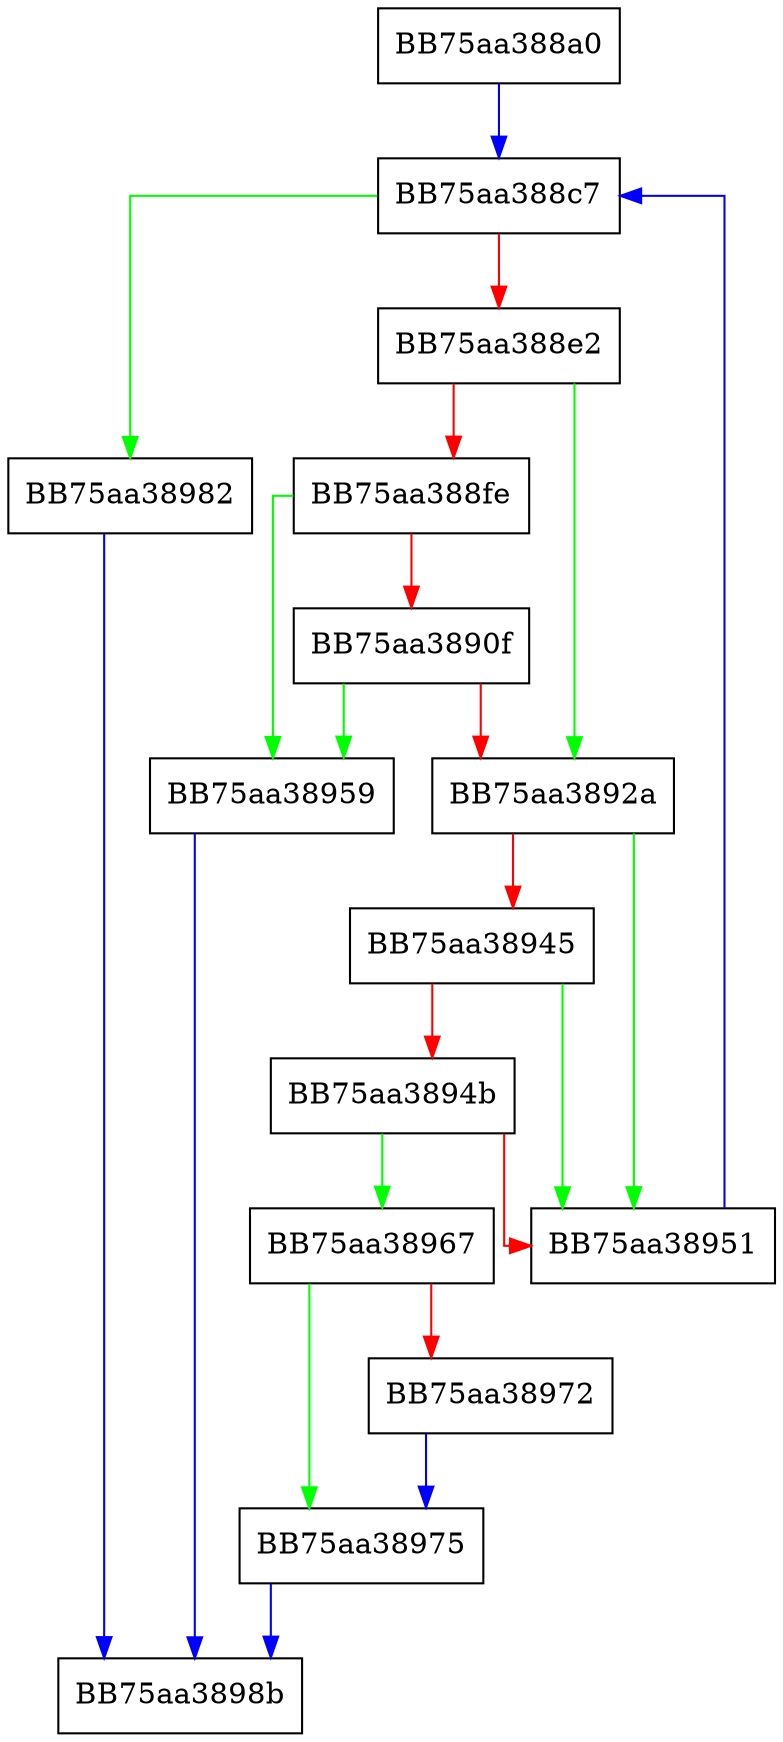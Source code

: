 digraph getEnumPropNameString {
  node [shape="box"];
  graph [splines=ortho];
  BB75aa388a0 -> BB75aa388c7 [color="blue"];
  BB75aa388c7 -> BB75aa38982 [color="green"];
  BB75aa388c7 -> BB75aa388e2 [color="red"];
  BB75aa388e2 -> BB75aa3892a [color="green"];
  BB75aa388e2 -> BB75aa388fe [color="red"];
  BB75aa388fe -> BB75aa38959 [color="green"];
  BB75aa388fe -> BB75aa3890f [color="red"];
  BB75aa3890f -> BB75aa38959 [color="green"];
  BB75aa3890f -> BB75aa3892a [color="red"];
  BB75aa3892a -> BB75aa38951 [color="green"];
  BB75aa3892a -> BB75aa38945 [color="red"];
  BB75aa38945 -> BB75aa38951 [color="green"];
  BB75aa38945 -> BB75aa3894b [color="red"];
  BB75aa3894b -> BB75aa38967 [color="green"];
  BB75aa3894b -> BB75aa38951 [color="red"];
  BB75aa38951 -> BB75aa388c7 [color="blue"];
  BB75aa38959 -> BB75aa3898b [color="blue"];
  BB75aa38967 -> BB75aa38975 [color="green"];
  BB75aa38967 -> BB75aa38972 [color="red"];
  BB75aa38972 -> BB75aa38975 [color="blue"];
  BB75aa38975 -> BB75aa3898b [color="blue"];
  BB75aa38982 -> BB75aa3898b [color="blue"];
}